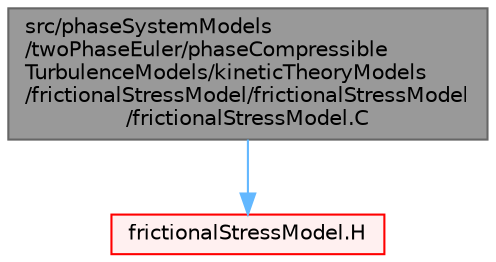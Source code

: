 digraph "src/phaseSystemModels/twoPhaseEuler/phaseCompressibleTurbulenceModels/kineticTheoryModels/frictionalStressModel/frictionalStressModel/frictionalStressModel.C"
{
 // LATEX_PDF_SIZE
  bgcolor="transparent";
  edge [fontname=Helvetica,fontsize=10,labelfontname=Helvetica,labelfontsize=10];
  node [fontname=Helvetica,fontsize=10,shape=box,height=0.2,width=0.4];
  Node1 [id="Node000001",label="src/phaseSystemModels\l/twoPhaseEuler/phaseCompressible\lTurbulenceModels/kineticTheoryModels\l/frictionalStressModel/frictionalStressModel\l/frictionalStressModel.C",height=0.2,width=0.4,color="gray40", fillcolor="grey60", style="filled", fontcolor="black",tooltip=" "];
  Node1 -> Node2 [id="edge1_Node000001_Node000002",color="steelblue1",style="solid",tooltip=" "];
  Node2 [id="Node000002",label="frictionalStressModel.H",height=0.2,width=0.4,color="red", fillcolor="#FFF0F0", style="filled",URL="$twoPhaseEuler_2phaseCompressibleTurbulenceModels_2kineticTheoryModels_2frictionalStressModel_2fr1d47ef77d48ba785c7e0b5c66e6981a9.html",tooltip=" "];
}
